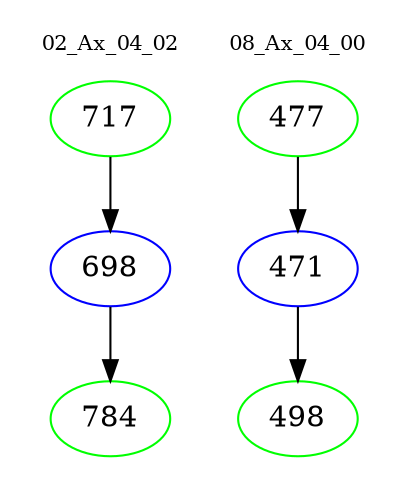 digraph{
subgraph cluster_0 {
color = white
label = "02_Ax_04_02";
fontsize=10;
T0_717 [label="717", color="green"]
T0_717 -> T0_698 [color="black"]
T0_698 [label="698", color="blue"]
T0_698 -> T0_784 [color="black"]
T0_784 [label="784", color="green"]
}
subgraph cluster_1 {
color = white
label = "08_Ax_04_00";
fontsize=10;
T1_477 [label="477", color="green"]
T1_477 -> T1_471 [color="black"]
T1_471 [label="471", color="blue"]
T1_471 -> T1_498 [color="black"]
T1_498 [label="498", color="green"]
}
}
